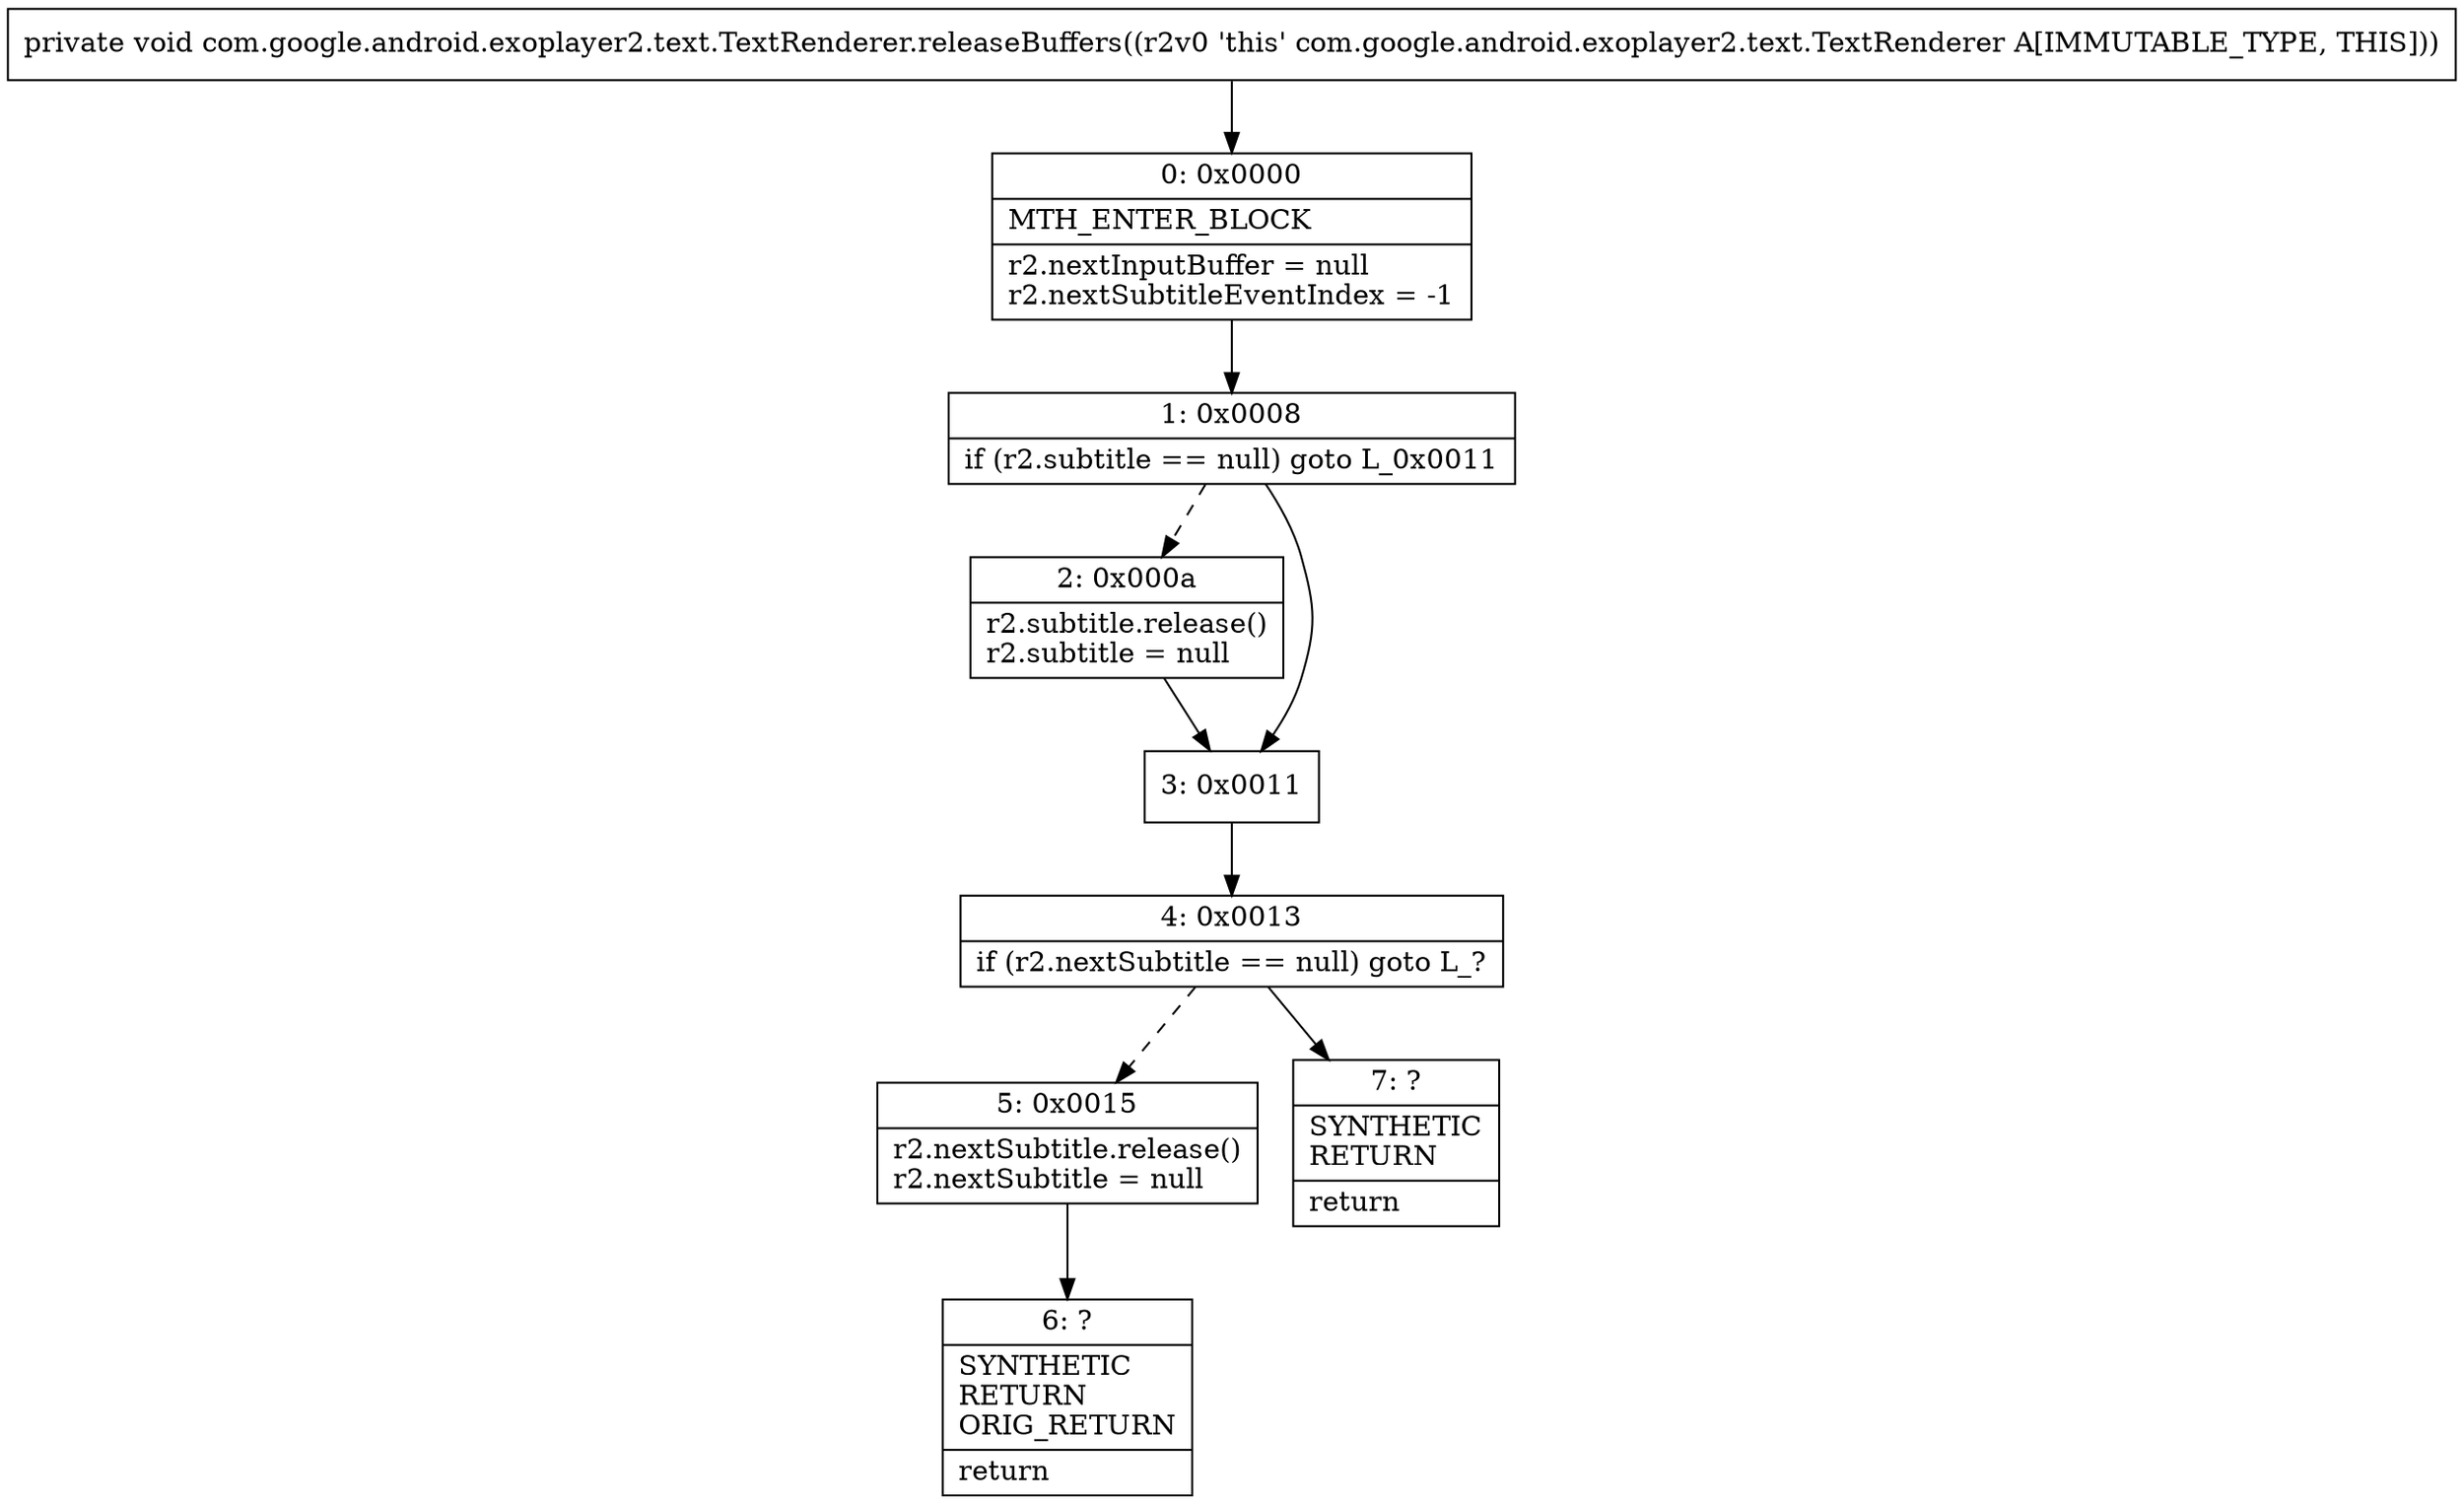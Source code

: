 digraph "CFG forcom.google.android.exoplayer2.text.TextRenderer.releaseBuffers()V" {
Node_0 [shape=record,label="{0\:\ 0x0000|MTH_ENTER_BLOCK\l|r2.nextInputBuffer = null\lr2.nextSubtitleEventIndex = \-1\l}"];
Node_1 [shape=record,label="{1\:\ 0x0008|if (r2.subtitle == null) goto L_0x0011\l}"];
Node_2 [shape=record,label="{2\:\ 0x000a|r2.subtitle.release()\lr2.subtitle = null\l}"];
Node_3 [shape=record,label="{3\:\ 0x0011}"];
Node_4 [shape=record,label="{4\:\ 0x0013|if (r2.nextSubtitle == null) goto L_?\l}"];
Node_5 [shape=record,label="{5\:\ 0x0015|r2.nextSubtitle.release()\lr2.nextSubtitle = null\l}"];
Node_6 [shape=record,label="{6\:\ ?|SYNTHETIC\lRETURN\lORIG_RETURN\l|return\l}"];
Node_7 [shape=record,label="{7\:\ ?|SYNTHETIC\lRETURN\l|return\l}"];
MethodNode[shape=record,label="{private void com.google.android.exoplayer2.text.TextRenderer.releaseBuffers((r2v0 'this' com.google.android.exoplayer2.text.TextRenderer A[IMMUTABLE_TYPE, THIS])) }"];
MethodNode -> Node_0;
Node_0 -> Node_1;
Node_1 -> Node_2[style=dashed];
Node_1 -> Node_3;
Node_2 -> Node_3;
Node_3 -> Node_4;
Node_4 -> Node_5[style=dashed];
Node_4 -> Node_7;
Node_5 -> Node_6;
}

